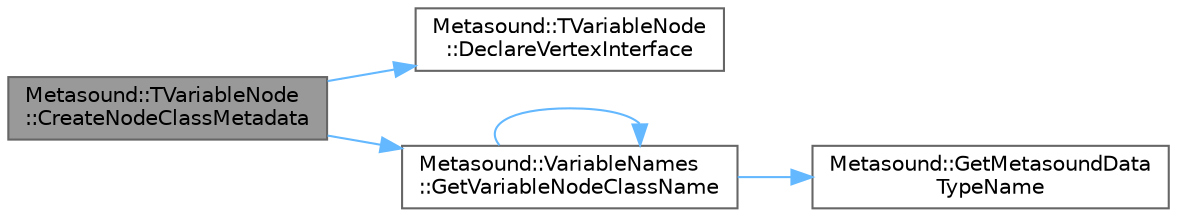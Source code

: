 digraph "Metasound::TVariableNode::CreateNodeClassMetadata"
{
 // INTERACTIVE_SVG=YES
 // LATEX_PDF_SIZE
  bgcolor="transparent";
  edge [fontname=Helvetica,fontsize=10,labelfontname=Helvetica,labelfontsize=10];
  node [fontname=Helvetica,fontsize=10,shape=box,height=0.2,width=0.4];
  rankdir="LR";
  Node1 [id="Node000001",label="Metasound::TVariableNode\l::CreateNodeClassMetadata",height=0.2,width=0.4,color="gray40", fillcolor="grey60", style="filled", fontcolor="black",tooltip=" "];
  Node1 -> Node2 [id="edge1_Node000001_Node000002",color="steelblue1",style="solid",tooltip=" "];
  Node2 [id="Node000002",label="Metasound::TVariableNode\l::DeclareVertexInterface",height=0.2,width=0.4,color="grey40", fillcolor="white", style="filled",URL="$d1/d47/classMetasound_1_1TVariableNode.html#a21fda979666077b43f344998fae78b58",tooltip=" "];
  Node1 -> Node3 [id="edge2_Node000001_Node000003",color="steelblue1",style="solid",tooltip=" "];
  Node3 [id="Node000003",label="Metasound::VariableNames\l::GetVariableNodeClassName",height=0.2,width=0.4,color="grey40", fillcolor="white", style="filled",URL="$d6/dd0/namespaceMetasound_1_1VariableNames.html#ace2b4ee5f9a37ed2f7e5173bdf777ccc",tooltip="Class name for variable node."];
  Node3 -> Node4 [id="edge3_Node000003_Node000004",color="steelblue1",style="solid",tooltip=" "];
  Node4 [id="Node000004",label="Metasound::GetMetasoundData\lTypeName",height=0.2,width=0.4,color="grey40", fillcolor="white", style="filled",URL="$d8/d33/namespaceMetasound.html#a2cc582a51a655c14c6cfe340ded4140c",tooltip="Return the data type FName for a registered data type."];
  Node3 -> Node3 [id="edge4_Node000003_Node000003",color="steelblue1",style="solid",tooltip=" "];
}
